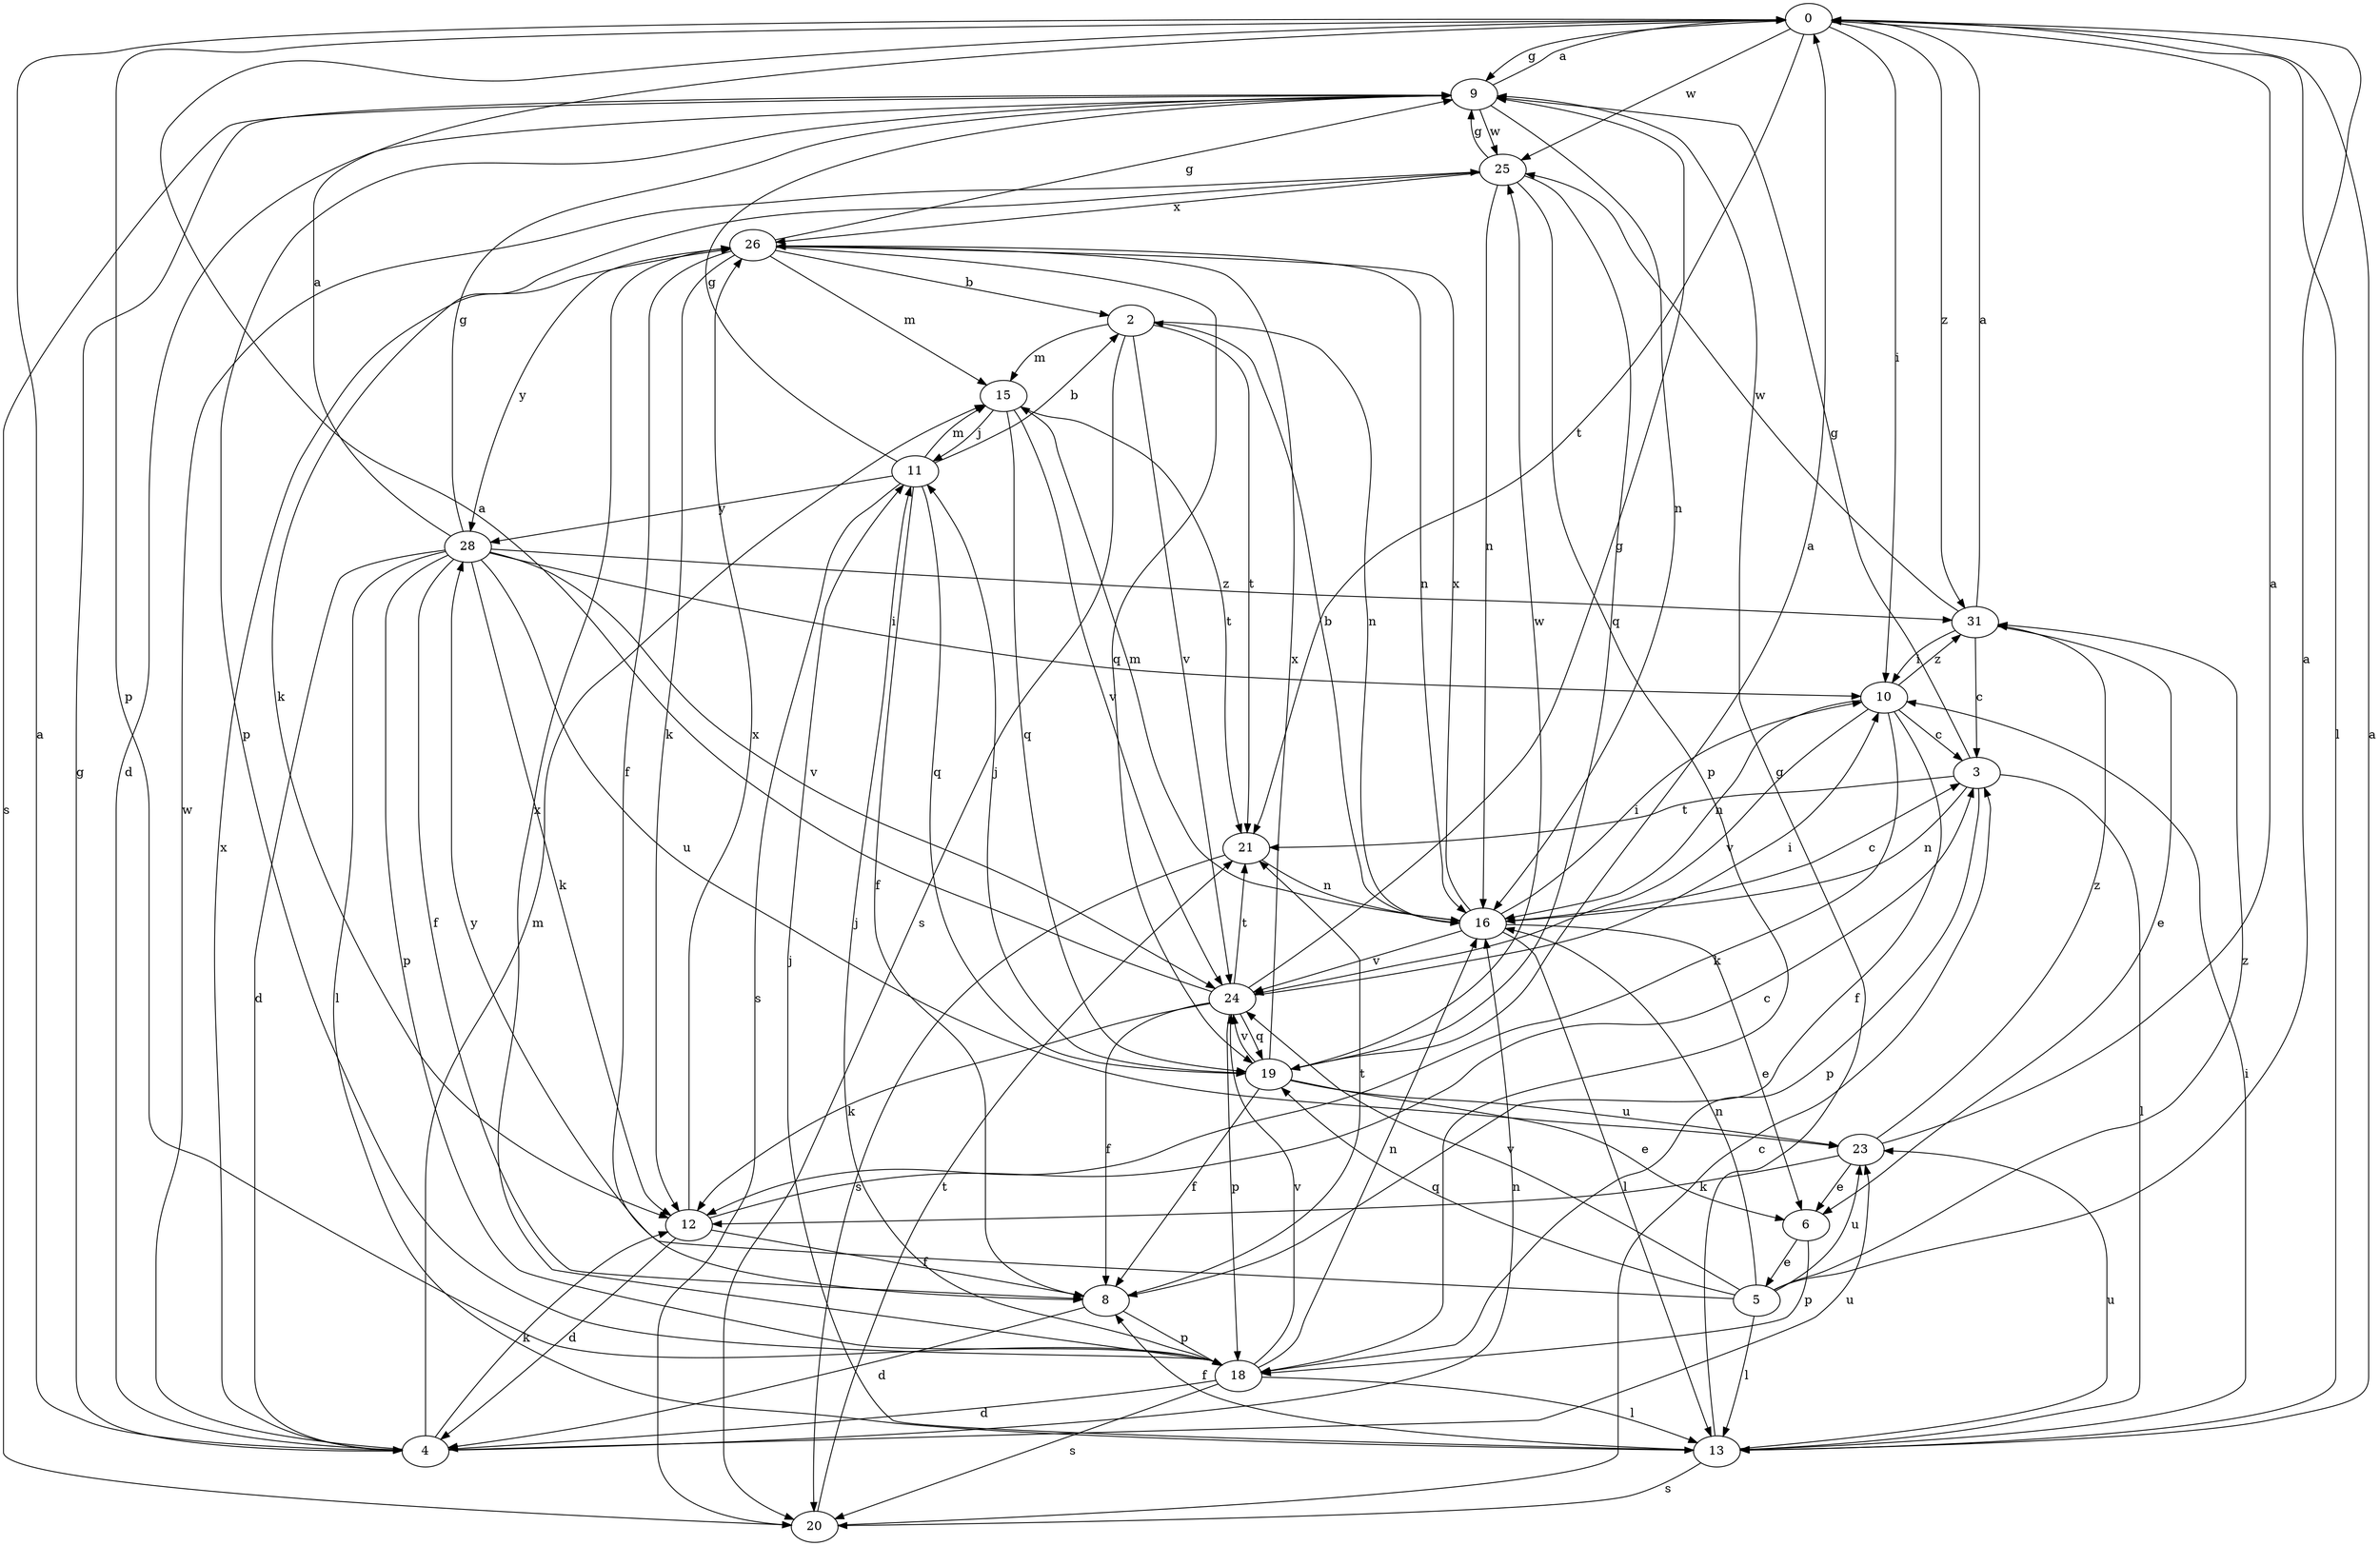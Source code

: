 strict digraph  {
0;
2;
3;
4;
5;
6;
8;
9;
10;
11;
12;
13;
15;
16;
18;
19;
20;
21;
23;
24;
25;
26;
28;
31;
0 -> 9  [label=g];
0 -> 10  [label=i];
0 -> 13  [label=l];
0 -> 18  [label=p];
0 -> 21  [label=t];
0 -> 25  [label=w];
0 -> 31  [label=z];
2 -> 15  [label=m];
2 -> 16  [label=n];
2 -> 20  [label=s];
2 -> 21  [label=t];
2 -> 24  [label=v];
3 -> 9  [label=g];
3 -> 13  [label=l];
3 -> 16  [label=n];
3 -> 18  [label=p];
3 -> 21  [label=t];
4 -> 0  [label=a];
4 -> 9  [label=g];
4 -> 12  [label=k];
4 -> 15  [label=m];
4 -> 16  [label=n];
4 -> 23  [label=u];
4 -> 25  [label=w];
4 -> 26  [label=x];
5 -> 0  [label=a];
5 -> 13  [label=l];
5 -> 16  [label=n];
5 -> 19  [label=q];
5 -> 23  [label=u];
5 -> 24  [label=v];
5 -> 28  [label=y];
5 -> 31  [label=z];
6 -> 5  [label=e];
6 -> 18  [label=p];
8 -> 4  [label=d];
8 -> 18  [label=p];
8 -> 21  [label=t];
9 -> 0  [label=a];
9 -> 4  [label=d];
9 -> 16  [label=n];
9 -> 18  [label=p];
9 -> 20  [label=s];
9 -> 25  [label=w];
10 -> 3  [label=c];
10 -> 8  [label=f];
10 -> 12  [label=k];
10 -> 16  [label=n];
10 -> 24  [label=v];
10 -> 31  [label=z];
11 -> 2  [label=b];
11 -> 8  [label=f];
11 -> 9  [label=g];
11 -> 15  [label=m];
11 -> 19  [label=q];
11 -> 20  [label=s];
11 -> 28  [label=y];
12 -> 3  [label=c];
12 -> 4  [label=d];
12 -> 8  [label=f];
12 -> 26  [label=x];
13 -> 0  [label=a];
13 -> 8  [label=f];
13 -> 9  [label=g];
13 -> 10  [label=i];
13 -> 11  [label=j];
13 -> 20  [label=s];
13 -> 23  [label=u];
15 -> 11  [label=j];
15 -> 19  [label=q];
15 -> 21  [label=t];
15 -> 24  [label=v];
16 -> 2  [label=b];
16 -> 3  [label=c];
16 -> 6  [label=e];
16 -> 10  [label=i];
16 -> 13  [label=l];
16 -> 15  [label=m];
16 -> 24  [label=v];
16 -> 26  [label=x];
18 -> 4  [label=d];
18 -> 11  [label=j];
18 -> 13  [label=l];
18 -> 16  [label=n];
18 -> 20  [label=s];
18 -> 24  [label=v];
18 -> 26  [label=x];
19 -> 0  [label=a];
19 -> 6  [label=e];
19 -> 8  [label=f];
19 -> 11  [label=j];
19 -> 23  [label=u];
19 -> 24  [label=v];
19 -> 25  [label=w];
19 -> 26  [label=x];
20 -> 3  [label=c];
20 -> 21  [label=t];
21 -> 16  [label=n];
21 -> 20  [label=s];
23 -> 0  [label=a];
23 -> 6  [label=e];
23 -> 12  [label=k];
23 -> 31  [label=z];
24 -> 0  [label=a];
24 -> 8  [label=f];
24 -> 9  [label=g];
24 -> 10  [label=i];
24 -> 12  [label=k];
24 -> 18  [label=p];
24 -> 19  [label=q];
24 -> 21  [label=t];
25 -> 9  [label=g];
25 -> 12  [label=k];
25 -> 16  [label=n];
25 -> 18  [label=p];
25 -> 19  [label=q];
25 -> 26  [label=x];
26 -> 2  [label=b];
26 -> 8  [label=f];
26 -> 9  [label=g];
26 -> 12  [label=k];
26 -> 15  [label=m];
26 -> 16  [label=n];
26 -> 19  [label=q];
26 -> 28  [label=y];
28 -> 0  [label=a];
28 -> 4  [label=d];
28 -> 8  [label=f];
28 -> 9  [label=g];
28 -> 10  [label=i];
28 -> 12  [label=k];
28 -> 13  [label=l];
28 -> 18  [label=p];
28 -> 23  [label=u];
28 -> 24  [label=v];
28 -> 31  [label=z];
31 -> 0  [label=a];
31 -> 3  [label=c];
31 -> 6  [label=e];
31 -> 10  [label=i];
31 -> 25  [label=w];
}
